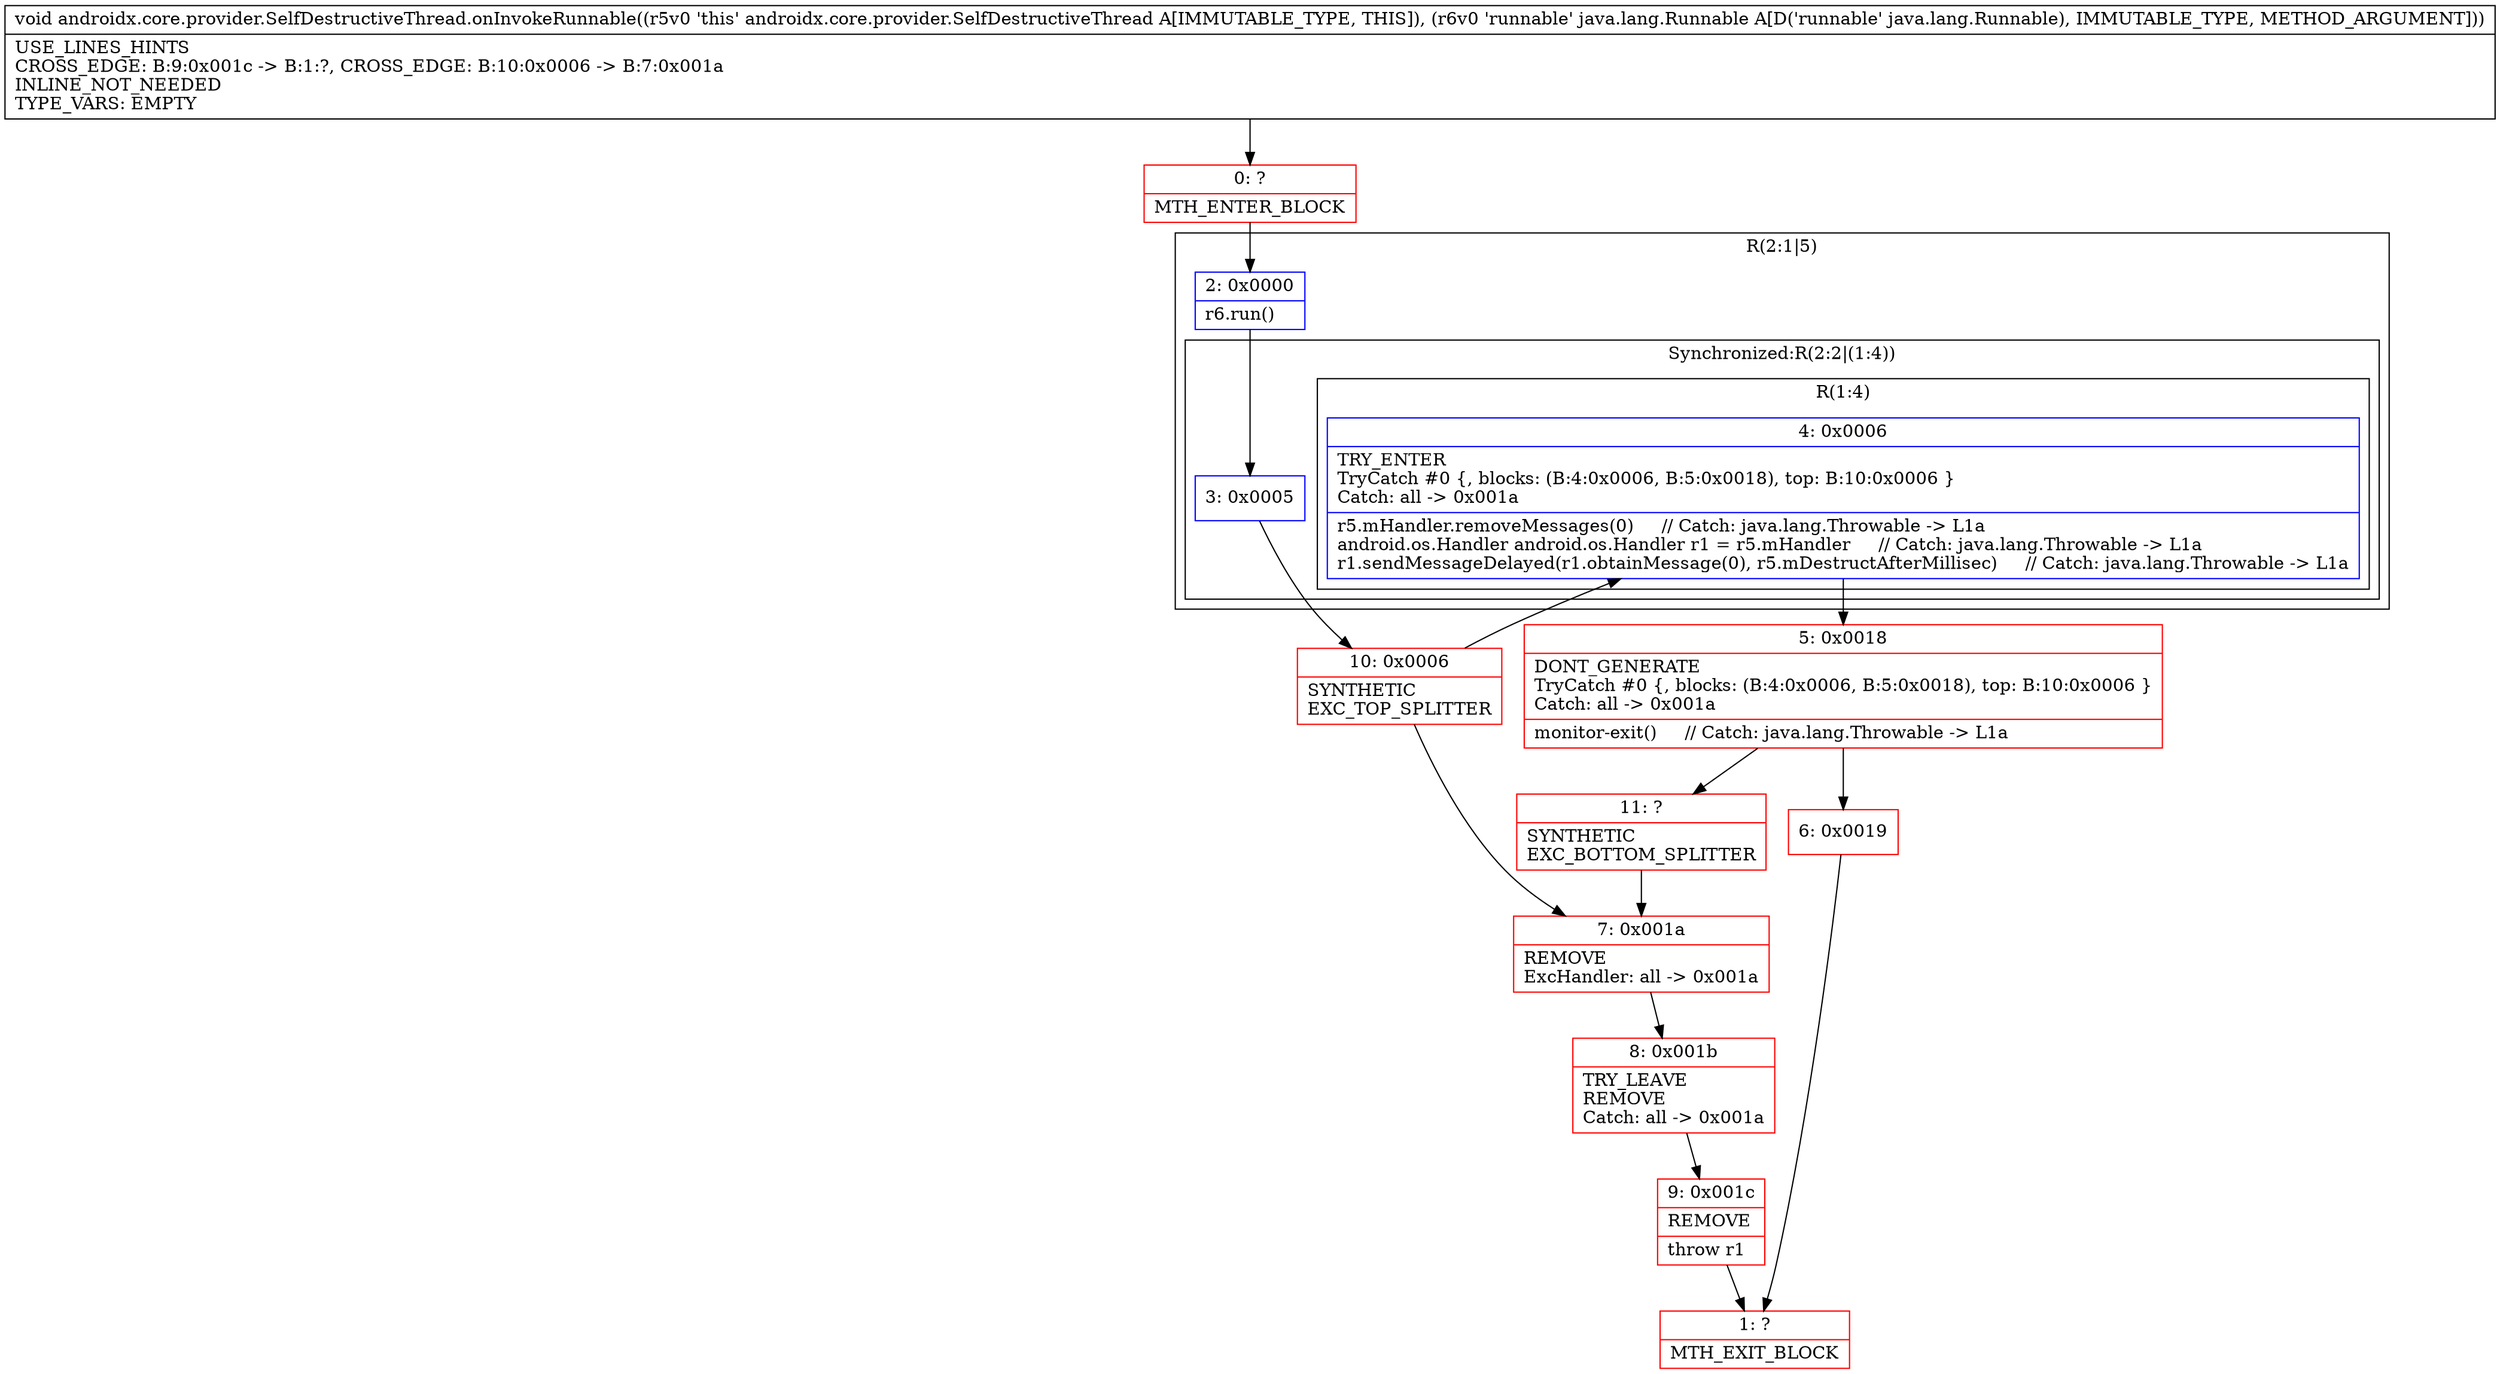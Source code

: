 digraph "CFG forandroidx.core.provider.SelfDestructiveThread.onInvokeRunnable(Ljava\/lang\/Runnable;)V" {
subgraph cluster_Region_643937006 {
label = "R(2:1|5)";
node [shape=record,color=blue];
Node_2 [shape=record,label="{2\:\ 0x0000|r6.run()\l}"];
subgraph cluster_SynchronizedRegion_125648502 {
label = "Synchronized:R(2:2|(1:4))";
node [shape=record,color=blue];
Node_3 [shape=record,label="{3\:\ 0x0005}"];
subgraph cluster_Region_1634426510 {
label = "R(1:4)";
node [shape=record,color=blue];
Node_4 [shape=record,label="{4\:\ 0x0006|TRY_ENTER\lTryCatch #0 \{, blocks: (B:4:0x0006, B:5:0x0018), top: B:10:0x0006 \}\lCatch: all \-\> 0x001a\l|r5.mHandler.removeMessages(0)     \/\/ Catch: java.lang.Throwable \-\> L1a\landroid.os.Handler android.os.Handler r1 = r5.mHandler     \/\/ Catch: java.lang.Throwable \-\> L1a\lr1.sendMessageDelayed(r1.obtainMessage(0), r5.mDestructAfterMillisec)     \/\/ Catch: java.lang.Throwable \-\> L1a\l}"];
}
}
}
Node_0 [shape=record,color=red,label="{0\:\ ?|MTH_ENTER_BLOCK\l}"];
Node_10 [shape=record,color=red,label="{10\:\ 0x0006|SYNTHETIC\lEXC_TOP_SPLITTER\l}"];
Node_5 [shape=record,color=red,label="{5\:\ 0x0018|DONT_GENERATE\lTryCatch #0 \{, blocks: (B:4:0x0006, B:5:0x0018), top: B:10:0x0006 \}\lCatch: all \-\> 0x001a\l|monitor\-exit()     \/\/ Catch: java.lang.Throwable \-\> L1a\l}"];
Node_6 [shape=record,color=red,label="{6\:\ 0x0019}"];
Node_1 [shape=record,color=red,label="{1\:\ ?|MTH_EXIT_BLOCK\l}"];
Node_11 [shape=record,color=red,label="{11\:\ ?|SYNTHETIC\lEXC_BOTTOM_SPLITTER\l}"];
Node_7 [shape=record,color=red,label="{7\:\ 0x001a|REMOVE\lExcHandler: all \-\> 0x001a\l}"];
Node_8 [shape=record,color=red,label="{8\:\ 0x001b|TRY_LEAVE\lREMOVE\lCatch: all \-\> 0x001a\l}"];
Node_9 [shape=record,color=red,label="{9\:\ 0x001c|REMOVE\l|throw r1\l}"];
MethodNode[shape=record,label="{void androidx.core.provider.SelfDestructiveThread.onInvokeRunnable((r5v0 'this' androidx.core.provider.SelfDestructiveThread A[IMMUTABLE_TYPE, THIS]), (r6v0 'runnable' java.lang.Runnable A[D('runnable' java.lang.Runnable), IMMUTABLE_TYPE, METHOD_ARGUMENT]))  | USE_LINES_HINTS\lCROSS_EDGE: B:9:0x001c \-\> B:1:?, CROSS_EDGE: B:10:0x0006 \-\> B:7:0x001a\lINLINE_NOT_NEEDED\lTYPE_VARS: EMPTY\l}"];
MethodNode -> Node_0;Node_2 -> Node_3;
Node_3 -> Node_10;
Node_4 -> Node_5;
Node_0 -> Node_2;
Node_10 -> Node_4;
Node_10 -> Node_7;
Node_5 -> Node_6;
Node_5 -> Node_11;
Node_6 -> Node_1;
Node_11 -> Node_7;
Node_7 -> Node_8;
Node_8 -> Node_9;
Node_9 -> Node_1;
}

